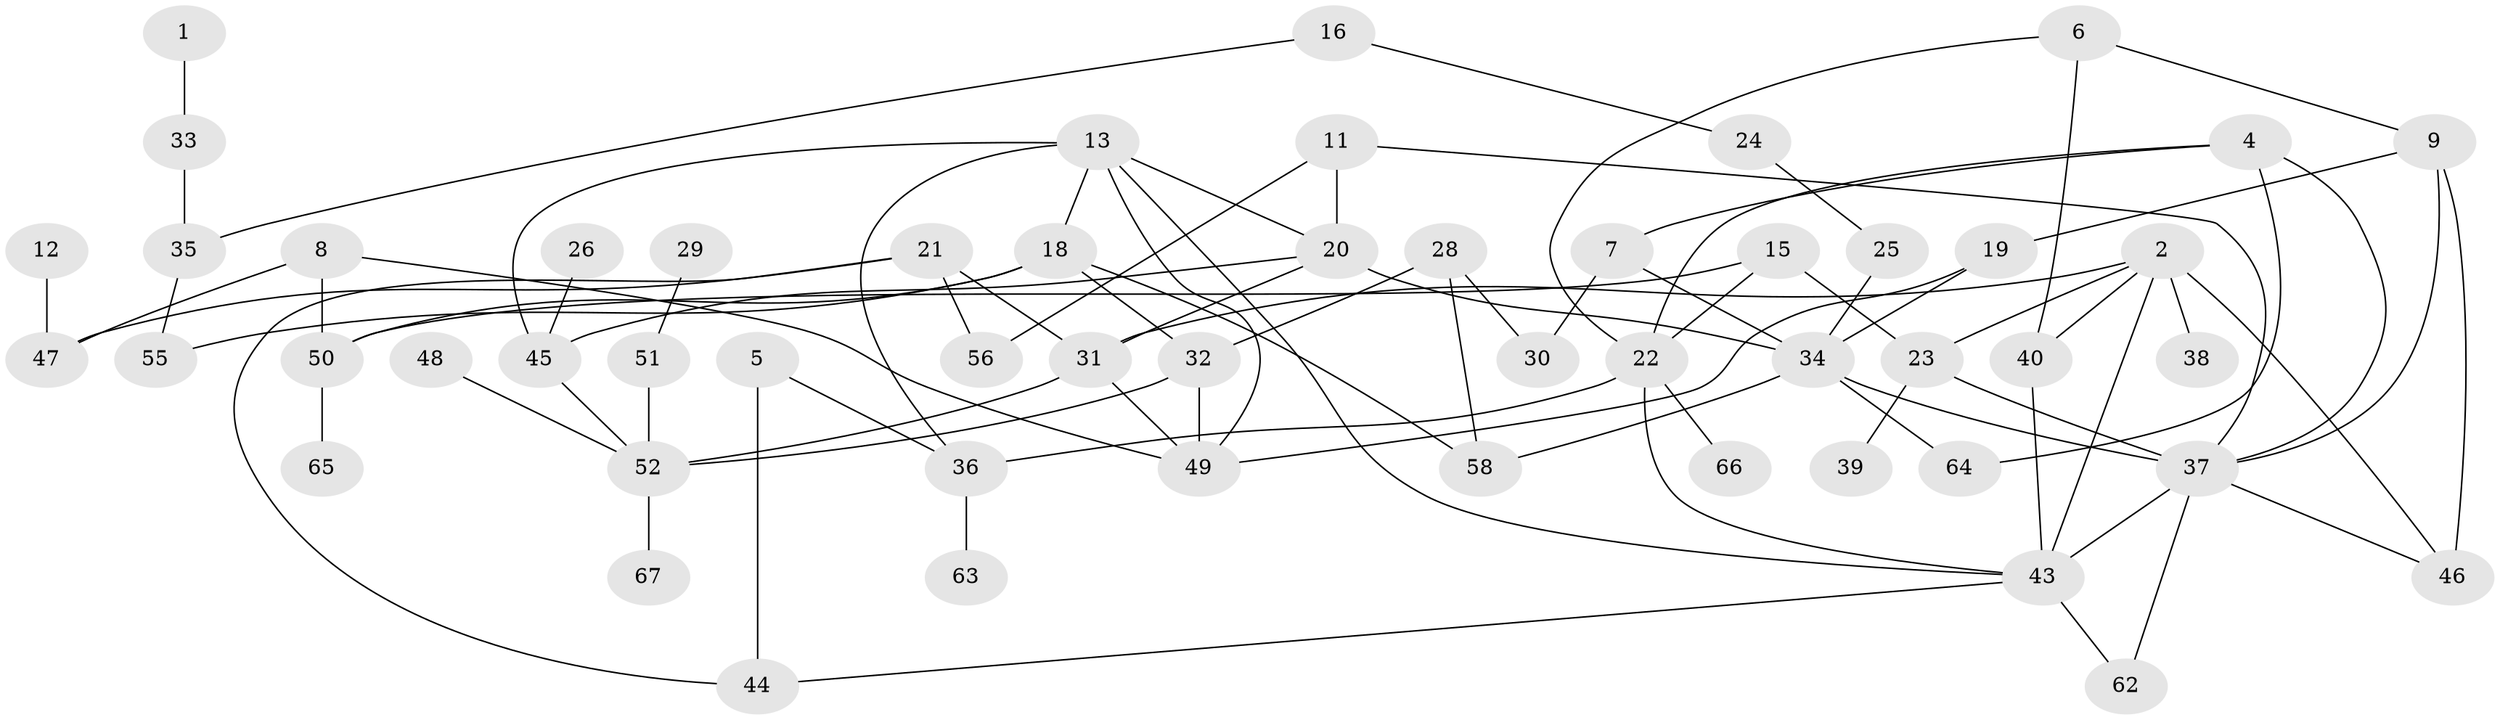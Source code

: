 // original degree distribution, {1: 0.19852941176470587, 2: 0.3382352941176471, 0: 0.08823529411764706, 3: 0.18382352941176472, 5: 0.058823529411764705, 4: 0.11029411764705882, 6: 0.007352941176470588, 7: 0.014705882352941176}
// Generated by graph-tools (version 1.1) at 2025/33/03/09/25 02:33:54]
// undirected, 54 vertices, 85 edges
graph export_dot {
graph [start="1"]
  node [color=gray90,style=filled];
  1;
  2;
  4;
  5;
  6;
  7;
  8;
  9;
  11;
  12;
  13;
  15;
  16;
  18;
  19;
  20;
  21;
  22;
  23;
  24;
  25;
  26;
  28;
  29;
  30;
  31;
  32;
  33;
  34;
  35;
  36;
  37;
  38;
  39;
  40;
  43;
  44;
  45;
  46;
  47;
  48;
  49;
  50;
  51;
  52;
  55;
  56;
  58;
  62;
  63;
  64;
  65;
  66;
  67;
  1 -- 33 [weight=1.0];
  2 -- 23 [weight=1.0];
  2 -- 31 [weight=1.0];
  2 -- 38 [weight=1.0];
  2 -- 40 [weight=1.0];
  2 -- 43 [weight=1.0];
  2 -- 46 [weight=2.0];
  4 -- 7 [weight=1.0];
  4 -- 22 [weight=1.0];
  4 -- 37 [weight=1.0];
  4 -- 64 [weight=1.0];
  5 -- 36 [weight=1.0];
  5 -- 44 [weight=1.0];
  6 -- 9 [weight=1.0];
  6 -- 22 [weight=1.0];
  6 -- 40 [weight=1.0];
  7 -- 30 [weight=1.0];
  7 -- 34 [weight=1.0];
  8 -- 47 [weight=1.0];
  8 -- 49 [weight=1.0];
  8 -- 50 [weight=2.0];
  9 -- 19 [weight=1.0];
  9 -- 37 [weight=1.0];
  9 -- 46 [weight=1.0];
  11 -- 20 [weight=1.0];
  11 -- 37 [weight=1.0];
  11 -- 56 [weight=1.0];
  12 -- 47 [weight=1.0];
  13 -- 18 [weight=1.0];
  13 -- 20 [weight=1.0];
  13 -- 36 [weight=1.0];
  13 -- 43 [weight=1.0];
  13 -- 45 [weight=1.0];
  13 -- 49 [weight=1.0];
  15 -- 22 [weight=1.0];
  15 -- 23 [weight=1.0];
  15 -- 50 [weight=1.0];
  16 -- 24 [weight=1.0];
  16 -- 35 [weight=1.0];
  18 -- 32 [weight=1.0];
  18 -- 50 [weight=1.0];
  18 -- 55 [weight=1.0];
  18 -- 58 [weight=1.0];
  19 -- 34 [weight=1.0];
  19 -- 49 [weight=1.0];
  20 -- 31 [weight=3.0];
  20 -- 34 [weight=1.0];
  20 -- 45 [weight=1.0];
  21 -- 31 [weight=1.0];
  21 -- 44 [weight=1.0];
  21 -- 47 [weight=1.0];
  21 -- 56 [weight=1.0];
  22 -- 36 [weight=2.0];
  22 -- 43 [weight=1.0];
  22 -- 66 [weight=1.0];
  23 -- 37 [weight=2.0];
  23 -- 39 [weight=1.0];
  24 -- 25 [weight=1.0];
  25 -- 34 [weight=2.0];
  26 -- 45 [weight=1.0];
  28 -- 30 [weight=1.0];
  28 -- 32 [weight=1.0];
  28 -- 58 [weight=1.0];
  29 -- 51 [weight=1.0];
  31 -- 49 [weight=1.0];
  31 -- 52 [weight=1.0];
  32 -- 49 [weight=1.0];
  32 -- 52 [weight=1.0];
  33 -- 35 [weight=1.0];
  34 -- 37 [weight=1.0];
  34 -- 58 [weight=1.0];
  34 -- 64 [weight=1.0];
  35 -- 55 [weight=1.0];
  36 -- 63 [weight=1.0];
  37 -- 43 [weight=1.0];
  37 -- 46 [weight=1.0];
  37 -- 62 [weight=1.0];
  40 -- 43 [weight=1.0];
  43 -- 44 [weight=1.0];
  43 -- 62 [weight=1.0];
  45 -- 52 [weight=1.0];
  48 -- 52 [weight=1.0];
  50 -- 65 [weight=1.0];
  51 -- 52 [weight=1.0];
  52 -- 67 [weight=1.0];
}
